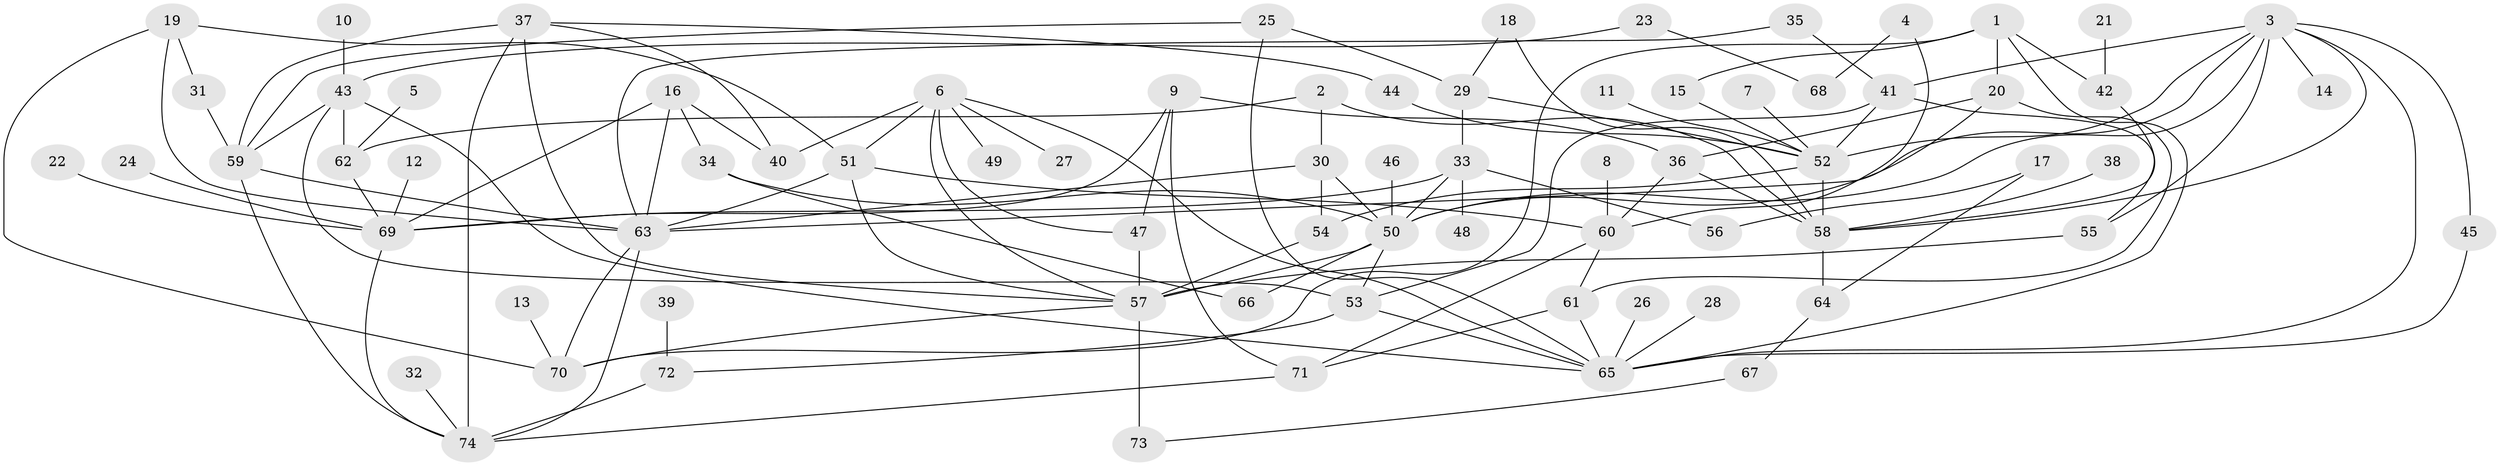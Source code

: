 // original degree distribution, {4: 0.11486486486486487, 5: 0.07432432432432433, 6: 0.06756756756756757, 11: 0.006756756756756757, 2: 0.30405405405405406, 3: 0.17567567567567569, 1: 0.23648648648648649, 7: 0.02027027027027027}
// Generated by graph-tools (version 1.1) at 2025/49/03/09/25 03:49:19]
// undirected, 74 vertices, 128 edges
graph export_dot {
graph [start="1"]
  node [color=gray90,style=filled];
  1;
  2;
  3;
  4;
  5;
  6;
  7;
  8;
  9;
  10;
  11;
  12;
  13;
  14;
  15;
  16;
  17;
  18;
  19;
  20;
  21;
  22;
  23;
  24;
  25;
  26;
  27;
  28;
  29;
  30;
  31;
  32;
  33;
  34;
  35;
  36;
  37;
  38;
  39;
  40;
  41;
  42;
  43;
  44;
  45;
  46;
  47;
  48;
  49;
  50;
  51;
  52;
  53;
  54;
  55;
  56;
  57;
  58;
  59;
  60;
  61;
  62;
  63;
  64;
  65;
  66;
  67;
  68;
  69;
  70;
  71;
  72;
  73;
  74;
  1 -- 15 [weight=1.0];
  1 -- 20 [weight=1.0];
  1 -- 42 [weight=1.0];
  1 -- 65 [weight=1.0];
  1 -- 70 [weight=1.0];
  2 -- 30 [weight=1.0];
  2 -- 58 [weight=1.0];
  2 -- 62 [weight=1.0];
  3 -- 14 [weight=1.0];
  3 -- 41 [weight=1.0];
  3 -- 45 [weight=1.0];
  3 -- 50 [weight=1.0];
  3 -- 52 [weight=1.0];
  3 -- 55 [weight=1.0];
  3 -- 58 [weight=1.0];
  3 -- 63 [weight=1.0];
  3 -- 65 [weight=1.0];
  4 -- 60 [weight=1.0];
  4 -- 68 [weight=1.0];
  5 -- 62 [weight=1.0];
  6 -- 27 [weight=1.0];
  6 -- 40 [weight=1.0];
  6 -- 47 [weight=1.0];
  6 -- 49 [weight=1.0];
  6 -- 51 [weight=1.0];
  6 -- 57 [weight=1.0];
  6 -- 65 [weight=1.0];
  7 -- 52 [weight=1.0];
  8 -- 60 [weight=1.0];
  9 -- 36 [weight=1.0];
  9 -- 47 [weight=1.0];
  9 -- 69 [weight=1.0];
  9 -- 71 [weight=1.0];
  10 -- 43 [weight=1.0];
  11 -- 52 [weight=1.0];
  12 -- 69 [weight=1.0];
  13 -- 70 [weight=1.0];
  15 -- 52 [weight=1.0];
  16 -- 34 [weight=1.0];
  16 -- 40 [weight=1.0];
  16 -- 63 [weight=1.0];
  16 -- 69 [weight=1.0];
  17 -- 56 [weight=1.0];
  17 -- 64 [weight=1.0];
  18 -- 29 [weight=1.0];
  18 -- 58 [weight=1.0];
  19 -- 31 [weight=1.0];
  19 -- 51 [weight=1.0];
  19 -- 63 [weight=1.0];
  19 -- 70 [weight=1.0];
  20 -- 36 [weight=1.0];
  20 -- 50 [weight=1.0];
  20 -- 61 [weight=1.0];
  21 -- 42 [weight=1.0];
  22 -- 69 [weight=1.0];
  23 -- 43 [weight=1.0];
  23 -- 68 [weight=1.0];
  24 -- 69 [weight=1.0];
  25 -- 29 [weight=1.0];
  25 -- 59 [weight=1.0];
  25 -- 65 [weight=1.0];
  26 -- 65 [weight=1.0];
  28 -- 65 [weight=1.0];
  29 -- 33 [weight=1.0];
  29 -- 52 [weight=1.0];
  30 -- 50 [weight=1.0];
  30 -- 54 [weight=1.0];
  30 -- 63 [weight=2.0];
  31 -- 59 [weight=1.0];
  32 -- 74 [weight=1.0];
  33 -- 48 [weight=1.0];
  33 -- 50 [weight=1.0];
  33 -- 56 [weight=1.0];
  33 -- 69 [weight=1.0];
  34 -- 50 [weight=1.0];
  34 -- 66 [weight=1.0];
  35 -- 41 [weight=1.0];
  35 -- 63 [weight=1.0];
  36 -- 58 [weight=1.0];
  36 -- 60 [weight=1.0];
  37 -- 40 [weight=1.0];
  37 -- 44 [weight=1.0];
  37 -- 57 [weight=1.0];
  37 -- 59 [weight=1.0];
  37 -- 74 [weight=2.0];
  38 -- 58 [weight=1.0];
  39 -- 72 [weight=1.0];
  41 -- 52 [weight=1.0];
  41 -- 53 [weight=1.0];
  41 -- 55 [weight=1.0];
  42 -- 58 [weight=1.0];
  43 -- 53 [weight=1.0];
  43 -- 59 [weight=1.0];
  43 -- 62 [weight=1.0];
  43 -- 65 [weight=1.0];
  44 -- 52 [weight=1.0];
  45 -- 65 [weight=1.0];
  46 -- 50 [weight=1.0];
  47 -- 57 [weight=2.0];
  50 -- 53 [weight=1.0];
  50 -- 57 [weight=2.0];
  50 -- 66 [weight=1.0];
  51 -- 57 [weight=1.0];
  51 -- 60 [weight=1.0];
  51 -- 63 [weight=1.0];
  52 -- 54 [weight=1.0];
  52 -- 58 [weight=1.0];
  53 -- 65 [weight=1.0];
  53 -- 72 [weight=1.0];
  54 -- 57 [weight=1.0];
  55 -- 57 [weight=2.0];
  57 -- 70 [weight=1.0];
  57 -- 73 [weight=2.0];
  58 -- 64 [weight=1.0];
  59 -- 63 [weight=1.0];
  59 -- 74 [weight=1.0];
  60 -- 61 [weight=1.0];
  60 -- 71 [weight=1.0];
  61 -- 65 [weight=1.0];
  61 -- 71 [weight=1.0];
  62 -- 69 [weight=1.0];
  63 -- 70 [weight=1.0];
  63 -- 74 [weight=1.0];
  64 -- 67 [weight=1.0];
  67 -- 73 [weight=1.0];
  69 -- 74 [weight=1.0];
  71 -- 74 [weight=1.0];
  72 -- 74 [weight=1.0];
}
